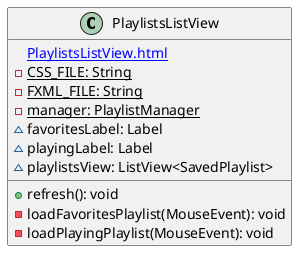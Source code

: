 @startuml

    class PlaylistsListView {
        [[PlaylistsListView.html]]
        {static} -CSS_FILE: String
        {static} -FXML_FILE: String
        {static} -manager: PlaylistManager
        ~favoritesLabel: Label
        ~playingLabel: Label
        ~playlistsView: ListView<SavedPlaylist>
        +refresh(): void
        -loadFavoritesPlaylist(MouseEvent): void
        -loadPlayingPlaylist(MouseEvent): void
    }

@enduml
